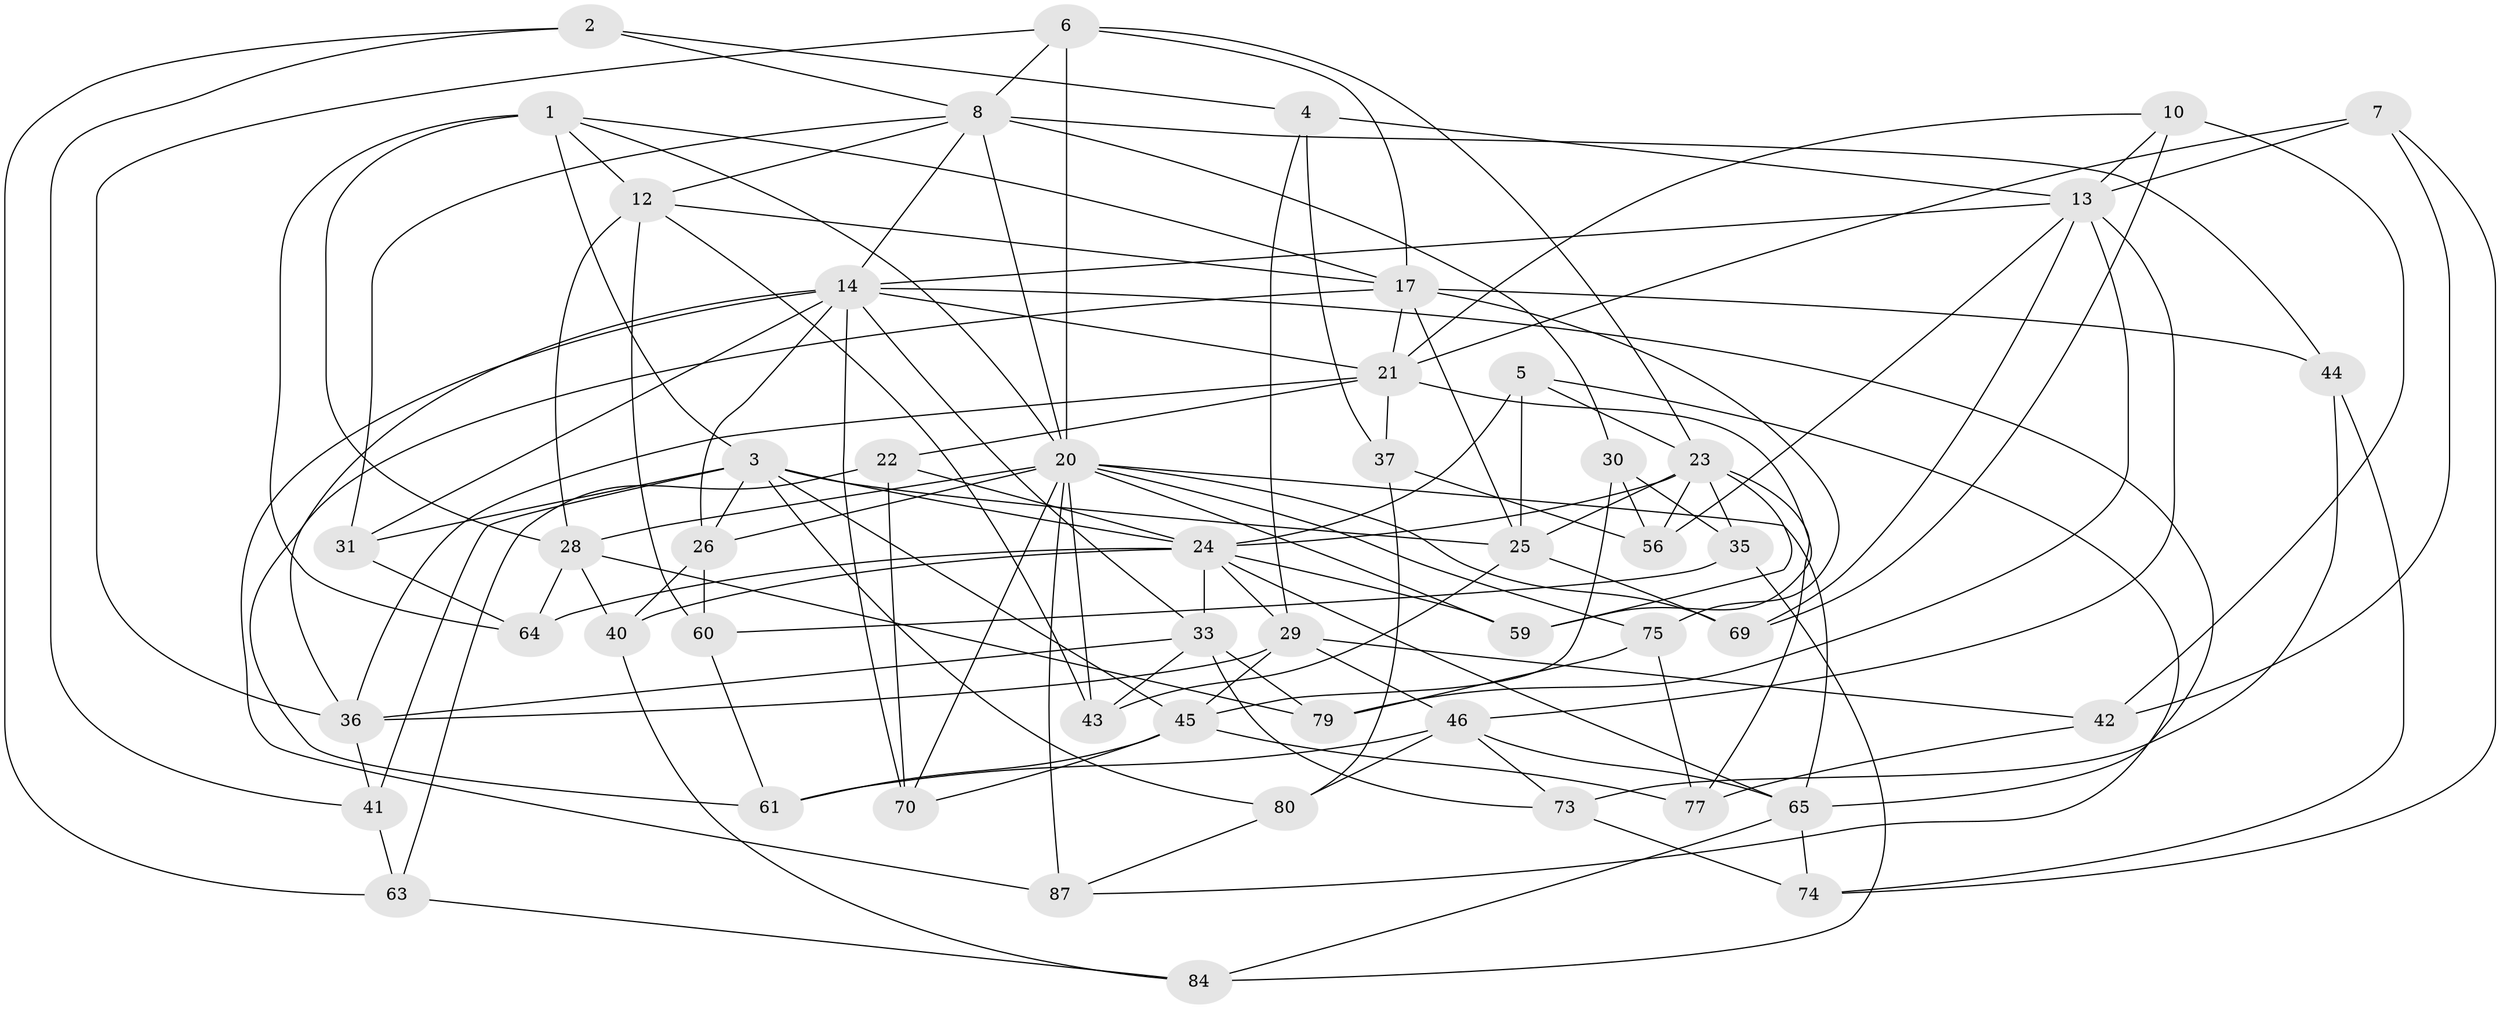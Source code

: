 // original degree distribution, {4: 1.0}
// Generated by graph-tools (version 1.1) at 2025/20/03/04/25 18:20:41]
// undirected, 52 vertices, 137 edges
graph export_dot {
graph [start="1"]
  node [color=gray90,style=filled];
  1 [super="+53"];
  2;
  3 [super="+19"];
  4;
  5;
  6 [super="+9"];
  7;
  8 [super="+32+11"];
  10;
  12 [super="+66"];
  13 [super="+18+34"];
  14 [super="+51+15+16"];
  17 [super="+48"];
  20 [super="+50+62"];
  21 [super="+55+52"];
  22;
  23 [super="+38+49"];
  24 [super="+82+27"];
  25 [super="+58"];
  26 [super="+72"];
  28 [super="+54"];
  29 [super="+39"];
  30;
  31;
  33 [super="+57"];
  35;
  36 [super="+67"];
  37;
  40;
  41;
  42;
  43;
  44;
  45 [super="+68"];
  46 [super="+47"];
  56;
  59;
  60;
  61;
  63;
  64;
  65 [super="+85"];
  69;
  70;
  73;
  74;
  75;
  77;
  79;
  80;
  84;
  87;
  1 -- 28;
  1 -- 64;
  1 -- 17;
  1 -- 12;
  1 -- 20;
  1 -- 3;
  2 -- 63;
  2 -- 4;
  2 -- 41;
  2 -- 8;
  3 -- 80;
  3 -- 31;
  3 -- 24;
  3 -- 25;
  3 -- 26;
  3 -- 45;
  3 -- 41;
  4 -- 37;
  4 -- 29;
  4 -- 13;
  5 -- 87;
  5 -- 23;
  5 -- 25;
  5 -- 24;
  6 -- 36;
  6 -- 17;
  6 -- 8;
  6 -- 20 [weight=2];
  6 -- 23;
  7 -- 21;
  7 -- 42;
  7 -- 74;
  7 -- 13;
  8 -- 14;
  8 -- 30;
  8 -- 31;
  8 -- 12;
  8 -- 44;
  8 -- 20;
  10 -- 13;
  10 -- 69;
  10 -- 42;
  10 -- 21;
  12 -- 28;
  12 -- 60;
  12 -- 43;
  12 -- 17;
  13 -- 79;
  13 -- 14;
  13 -- 56;
  13 -- 69;
  13 -- 46;
  14 -- 65;
  14 -- 87;
  14 -- 31;
  14 -- 70;
  14 -- 26;
  14 -- 33;
  14 -- 21;
  14 -- 36;
  17 -- 44;
  17 -- 75;
  17 -- 25;
  17 -- 61;
  17 -- 21;
  20 -- 87;
  20 -- 26 [weight=2];
  20 -- 59;
  20 -- 43;
  20 -- 65;
  20 -- 69;
  20 -- 70;
  20 -- 75;
  20 -- 28;
  21 -- 37;
  21 -- 59;
  21 -- 36;
  21 -- 22;
  22 -- 63;
  22 -- 70;
  22 -- 24;
  23 -- 35;
  23 -- 24;
  23 -- 25;
  23 -- 77;
  23 -- 56;
  23 -- 59;
  24 -- 65;
  24 -- 64;
  24 -- 33;
  24 -- 40;
  24 -- 59;
  24 -- 29;
  25 -- 69;
  25 -- 43;
  26 -- 40;
  26 -- 60;
  28 -- 40;
  28 -- 64;
  28 -- 79;
  29 -- 45;
  29 -- 42;
  29 -- 36;
  29 -- 46;
  30 -- 35;
  30 -- 56;
  30 -- 45;
  31 -- 64;
  33 -- 73;
  33 -- 79;
  33 -- 43;
  33 -- 36;
  35 -- 84;
  35 -- 60;
  36 -- 41;
  37 -- 56;
  37 -- 80;
  40 -- 84;
  41 -- 63;
  42 -- 77;
  44 -- 74;
  44 -- 73;
  45 -- 61;
  45 -- 70;
  45 -- 77;
  46 -- 80;
  46 -- 73;
  46 -- 65;
  46 -- 61;
  60 -- 61;
  63 -- 84;
  65 -- 84;
  65 -- 74;
  73 -- 74;
  75 -- 77;
  75 -- 79;
  80 -- 87;
}
